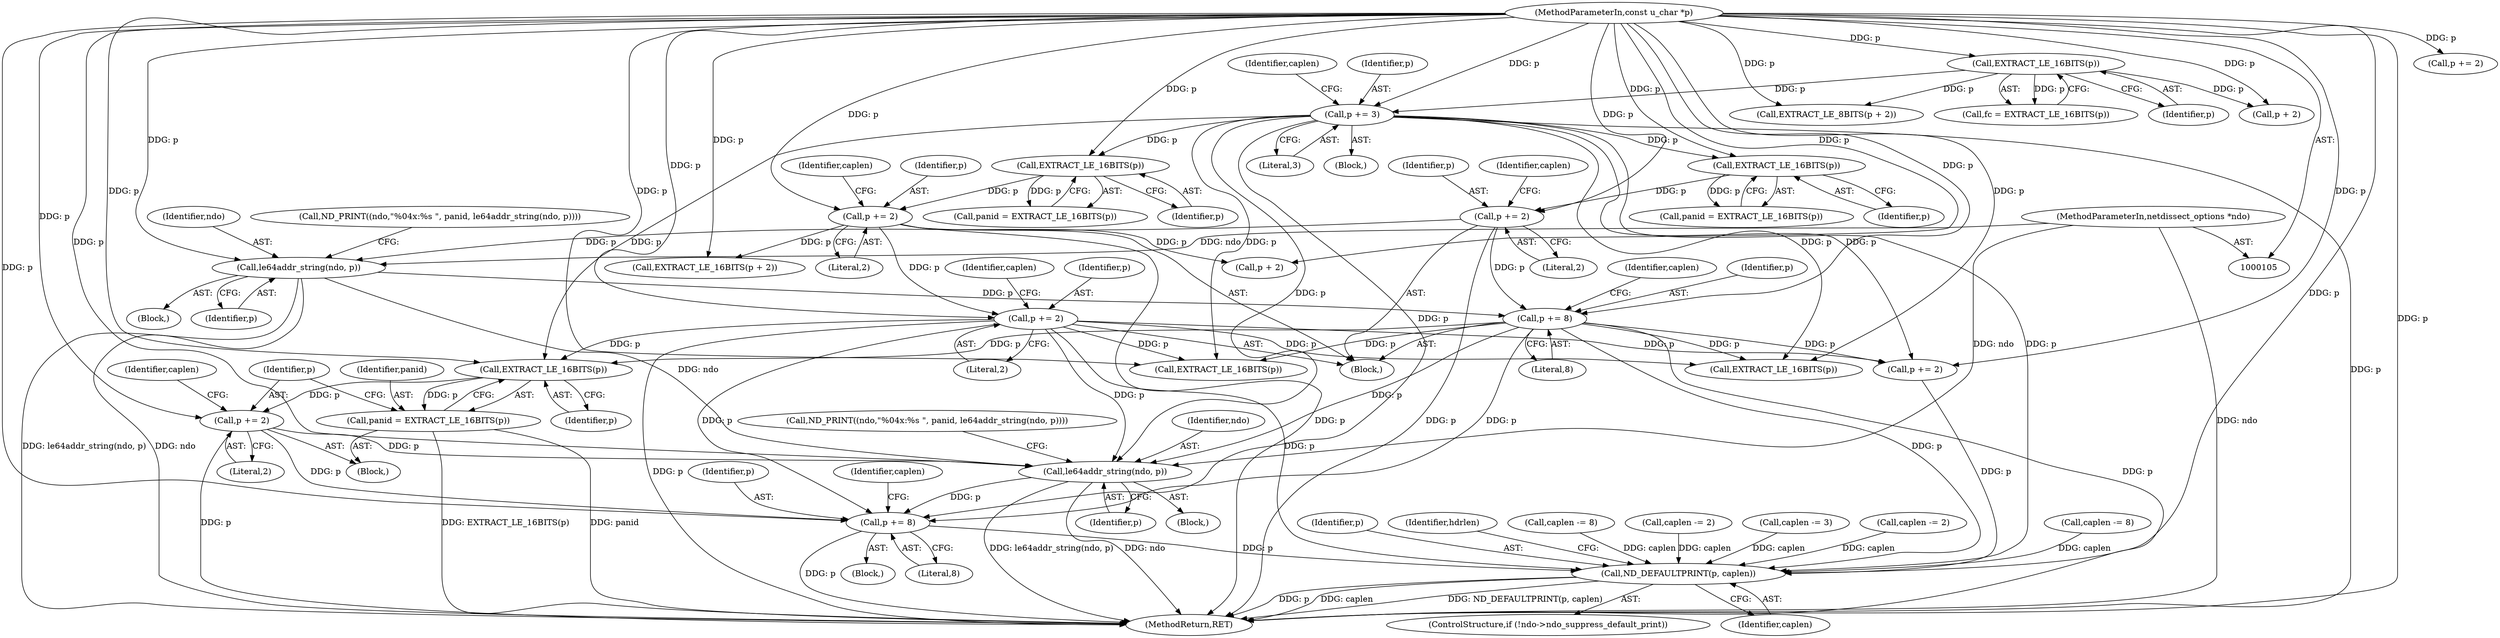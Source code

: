 digraph "0_tcpdump_a7e5f58f402e6919ec444a57946bade7dfd6b184@pointer" {
"1000447" [label="(Call,EXTRACT_LE_16BITS(p))"];
"1000259" [label="(Call,p += 2)"];
"1000224" [label="(Call,p += 2)"];
"1000222" [label="(Call,EXTRACT_LE_16BITS(p))"];
"1000147" [label="(Call,p += 3)"];
"1000108" [label="(MethodParameterIn,const u_char *p)"];
"1000139" [label="(Call,EXTRACT_LE_16BITS(p))"];
"1000319" [label="(Call,p += 8)"];
"1000285" [label="(Call,p += 2)"];
"1000283" [label="(Call,EXTRACT_LE_16BITS(p))"];
"1000316" [label="(Call,le64addr_string(ndo, p))"];
"1000106" [label="(MethodParameterIn,netdissect_options *ndo)"];
"1000445" [label="(Call,panid = EXTRACT_LE_16BITS(p))"];
"1000449" [label="(Call,p += 2)"];
"1000480" [label="(Call,le64addr_string(ndo, p))"];
"1000483" [label="(Call,p += 8)"];
"1000498" [label="(Call,ND_DEFAULTPRINT(p, caplen))"];
"1000285" [label="(Call,p += 2)"];
"1000481" [label="(Identifier,ndo)"];
"1000139" [label="(Call,EXTRACT_LE_16BITS(p))"];
"1000482" [label="(Identifier,p)"];
"1000175" [label="(Block,)"];
"1000503" [label="(MethodReturn,RET)"];
"1000382" [label="(Call,EXTRACT_LE_16BITS(p))"];
"1000224" [label="(Call,p += 2)"];
"1000287" [label="(Literal,2)"];
"1000445" [label="(Call,panid = EXTRACT_LE_16BITS(p))"];
"1000316" [label="(Call,le64addr_string(ndo, p))"];
"1000319" [label="(Call,p += 8)"];
"1000220" [label="(Call,panid = EXTRACT_LE_16BITS(p))"];
"1000321" [label="(Literal,8)"];
"1000500" [label="(Identifier,caplen)"];
"1000486" [label="(Call,caplen -= 8)"];
"1000281" [label="(Call,panid = EXTRACT_LE_16BITS(p))"];
"1000151" [label="(Identifier,caplen)"];
"1000314" [label="(Block,)"];
"1000473" [label="(Call,ND_PRINT((ndo,\"%04x:%s \", panid, le64addr_string(ndo, p))))"];
"1000446" [label="(Identifier,panid)"];
"1000223" [label="(Identifier,p)"];
"1000256" [label="(Call,p + 2)"];
"1000143" [label="(Call,EXTRACT_LE_8BITS(p + 2))"];
"1000137" [label="(Call,fc = EXTRACT_LE_16BITS(p))"];
"1000478" [label="(Block,)"];
"1000448" [label="(Identifier,p)"];
"1000483" [label="(Call,p += 8)"];
"1000222" [label="(Call,EXTRACT_LE_16BITS(p))"];
"1000284" [label="(Identifier,p)"];
"1000498" [label="(Call,ND_DEFAULTPRINT(p, caplen))"];
"1000225" [label="(Identifier,p)"];
"1000487" [label="(Identifier,caplen)"];
"1000109" [label="(Block,)"];
"1000499" [label="(Identifier,p)"];
"1000140" [label="(Identifier,p)"];
"1000323" [label="(Identifier,caplen)"];
"1000485" [label="(Literal,8)"];
"1000286" [label="(Identifier,p)"];
"1000453" [label="(Identifier,caplen)"];
"1000340" [label="(Block,)"];
"1000502" [label="(Identifier,hdrlen)"];
"1000480" [label="(Call,le64addr_string(ndo, p))"];
"1000449" [label="(Call,p += 2)"];
"1000147" [label="(Call,p += 3)"];
"1000108" [label="(MethodParameterIn,const u_char *p)"];
"1000148" [label="(Identifier,p)"];
"1000289" [label="(Identifier,caplen)"];
"1000309" [label="(Call,ND_PRINT((ndo,\"%04x:%s \", panid, le64addr_string(ndo, p))))"];
"1000320" [label="(Identifier,p)"];
"1000433" [label="(Block,)"];
"1000255" [label="(Call,EXTRACT_LE_16BITS(p + 2))"];
"1000322" [label="(Call,caplen -= 8)"];
"1000106" [label="(MethodParameterIn,netdissect_options *ndo)"];
"1000451" [label="(Literal,2)"];
"1000228" [label="(Identifier,caplen)"];
"1000149" [label="(Literal,3)"];
"1000493" [label="(ControlStructure,if (!ndo->ndo_suppress_default_print))"];
"1000263" [label="(Identifier,caplen)"];
"1000226" [label="(Literal,2)"];
"1000283" [label="(Call,EXTRACT_LE_16BITS(p))"];
"1000450" [label="(Identifier,p)"];
"1000261" [label="(Literal,2)"];
"1000260" [label="(Identifier,p)"];
"1000420" [label="(Call,caplen -= 2)"];
"1000447" [label="(Call,EXTRACT_LE_16BITS(p))"];
"1000417" [label="(Call,p += 2)"];
"1000317" [label="(Identifier,ndo)"];
"1000150" [label="(Call,caplen -= 3)"];
"1000415" [label="(Call,EXTRACT_LE_16BITS(p))"];
"1000259" [label="(Call,p += 2)"];
"1000484" [label="(Identifier,p)"];
"1000262" [label="(Call,caplen -= 2)"];
"1000384" [label="(Call,p += 2)"];
"1000318" [label="(Identifier,p)"];
"1000144" [label="(Call,p + 2)"];
"1000447" -> "1000445"  [label="AST: "];
"1000447" -> "1000448"  [label="CFG: "];
"1000448" -> "1000447"  [label="AST: "];
"1000445" -> "1000447"  [label="CFG: "];
"1000447" -> "1000445"  [label="DDG: p"];
"1000259" -> "1000447"  [label="DDG: p"];
"1000147" -> "1000447"  [label="DDG: p"];
"1000319" -> "1000447"  [label="DDG: p"];
"1000108" -> "1000447"  [label="DDG: p"];
"1000447" -> "1000449"  [label="DDG: p"];
"1000259" -> "1000175"  [label="AST: "];
"1000259" -> "1000261"  [label="CFG: "];
"1000260" -> "1000259"  [label="AST: "];
"1000261" -> "1000259"  [label="AST: "];
"1000263" -> "1000259"  [label="CFG: "];
"1000259" -> "1000503"  [label="DDG: p"];
"1000224" -> "1000259"  [label="DDG: p"];
"1000108" -> "1000259"  [label="DDG: p"];
"1000259" -> "1000382"  [label="DDG: p"];
"1000259" -> "1000415"  [label="DDG: p"];
"1000259" -> "1000417"  [label="DDG: p"];
"1000259" -> "1000480"  [label="DDG: p"];
"1000259" -> "1000483"  [label="DDG: p"];
"1000259" -> "1000498"  [label="DDG: p"];
"1000224" -> "1000175"  [label="AST: "];
"1000224" -> "1000226"  [label="CFG: "];
"1000225" -> "1000224"  [label="AST: "];
"1000226" -> "1000224"  [label="AST: "];
"1000228" -> "1000224"  [label="CFG: "];
"1000224" -> "1000503"  [label="DDG: p"];
"1000222" -> "1000224"  [label="DDG: p"];
"1000108" -> "1000224"  [label="DDG: p"];
"1000224" -> "1000255"  [label="DDG: p"];
"1000224" -> "1000256"  [label="DDG: p"];
"1000222" -> "1000220"  [label="AST: "];
"1000222" -> "1000223"  [label="CFG: "];
"1000223" -> "1000222"  [label="AST: "];
"1000220" -> "1000222"  [label="CFG: "];
"1000222" -> "1000220"  [label="DDG: p"];
"1000147" -> "1000222"  [label="DDG: p"];
"1000108" -> "1000222"  [label="DDG: p"];
"1000147" -> "1000109"  [label="AST: "];
"1000147" -> "1000149"  [label="CFG: "];
"1000148" -> "1000147"  [label="AST: "];
"1000149" -> "1000147"  [label="AST: "];
"1000151" -> "1000147"  [label="CFG: "];
"1000147" -> "1000503"  [label="DDG: p"];
"1000108" -> "1000147"  [label="DDG: p"];
"1000139" -> "1000147"  [label="DDG: p"];
"1000147" -> "1000283"  [label="DDG: p"];
"1000147" -> "1000382"  [label="DDG: p"];
"1000147" -> "1000415"  [label="DDG: p"];
"1000147" -> "1000417"  [label="DDG: p"];
"1000147" -> "1000480"  [label="DDG: p"];
"1000147" -> "1000483"  [label="DDG: p"];
"1000147" -> "1000498"  [label="DDG: p"];
"1000108" -> "1000105"  [label="AST: "];
"1000108" -> "1000503"  [label="DDG: p"];
"1000108" -> "1000139"  [label="DDG: p"];
"1000108" -> "1000143"  [label="DDG: p"];
"1000108" -> "1000144"  [label="DDG: p"];
"1000108" -> "1000255"  [label="DDG: p"];
"1000108" -> "1000256"  [label="DDG: p"];
"1000108" -> "1000283"  [label="DDG: p"];
"1000108" -> "1000285"  [label="DDG: p"];
"1000108" -> "1000316"  [label="DDG: p"];
"1000108" -> "1000319"  [label="DDG: p"];
"1000108" -> "1000382"  [label="DDG: p"];
"1000108" -> "1000384"  [label="DDG: p"];
"1000108" -> "1000415"  [label="DDG: p"];
"1000108" -> "1000417"  [label="DDG: p"];
"1000108" -> "1000449"  [label="DDG: p"];
"1000108" -> "1000480"  [label="DDG: p"];
"1000108" -> "1000483"  [label="DDG: p"];
"1000108" -> "1000498"  [label="DDG: p"];
"1000139" -> "1000137"  [label="AST: "];
"1000139" -> "1000140"  [label="CFG: "];
"1000140" -> "1000139"  [label="AST: "];
"1000137" -> "1000139"  [label="CFG: "];
"1000139" -> "1000137"  [label="DDG: p"];
"1000139" -> "1000143"  [label="DDG: p"];
"1000139" -> "1000144"  [label="DDG: p"];
"1000319" -> "1000175"  [label="AST: "];
"1000319" -> "1000321"  [label="CFG: "];
"1000320" -> "1000319"  [label="AST: "];
"1000321" -> "1000319"  [label="AST: "];
"1000323" -> "1000319"  [label="CFG: "];
"1000319" -> "1000503"  [label="DDG: p"];
"1000285" -> "1000319"  [label="DDG: p"];
"1000316" -> "1000319"  [label="DDG: p"];
"1000319" -> "1000382"  [label="DDG: p"];
"1000319" -> "1000415"  [label="DDG: p"];
"1000319" -> "1000417"  [label="DDG: p"];
"1000319" -> "1000480"  [label="DDG: p"];
"1000319" -> "1000483"  [label="DDG: p"];
"1000319" -> "1000498"  [label="DDG: p"];
"1000285" -> "1000175"  [label="AST: "];
"1000285" -> "1000287"  [label="CFG: "];
"1000286" -> "1000285"  [label="AST: "];
"1000287" -> "1000285"  [label="AST: "];
"1000289" -> "1000285"  [label="CFG: "];
"1000285" -> "1000503"  [label="DDG: p"];
"1000283" -> "1000285"  [label="DDG: p"];
"1000285" -> "1000316"  [label="DDG: p"];
"1000283" -> "1000281"  [label="AST: "];
"1000283" -> "1000284"  [label="CFG: "];
"1000284" -> "1000283"  [label="AST: "];
"1000281" -> "1000283"  [label="CFG: "];
"1000283" -> "1000281"  [label="DDG: p"];
"1000316" -> "1000314"  [label="AST: "];
"1000316" -> "1000318"  [label="CFG: "];
"1000317" -> "1000316"  [label="AST: "];
"1000318" -> "1000316"  [label="AST: "];
"1000309" -> "1000316"  [label="CFG: "];
"1000316" -> "1000503"  [label="DDG: le64addr_string(ndo, p)"];
"1000316" -> "1000503"  [label="DDG: ndo"];
"1000106" -> "1000316"  [label="DDG: ndo"];
"1000316" -> "1000480"  [label="DDG: ndo"];
"1000106" -> "1000105"  [label="AST: "];
"1000106" -> "1000503"  [label="DDG: ndo"];
"1000106" -> "1000480"  [label="DDG: ndo"];
"1000445" -> "1000433"  [label="AST: "];
"1000446" -> "1000445"  [label="AST: "];
"1000450" -> "1000445"  [label="CFG: "];
"1000445" -> "1000503"  [label="DDG: panid"];
"1000445" -> "1000503"  [label="DDG: EXTRACT_LE_16BITS(p)"];
"1000449" -> "1000433"  [label="AST: "];
"1000449" -> "1000451"  [label="CFG: "];
"1000450" -> "1000449"  [label="AST: "];
"1000451" -> "1000449"  [label="AST: "];
"1000453" -> "1000449"  [label="CFG: "];
"1000449" -> "1000503"  [label="DDG: p"];
"1000449" -> "1000480"  [label="DDG: p"];
"1000449" -> "1000483"  [label="DDG: p"];
"1000480" -> "1000478"  [label="AST: "];
"1000480" -> "1000482"  [label="CFG: "];
"1000481" -> "1000480"  [label="AST: "];
"1000482" -> "1000480"  [label="AST: "];
"1000473" -> "1000480"  [label="CFG: "];
"1000480" -> "1000503"  [label="DDG: le64addr_string(ndo, p)"];
"1000480" -> "1000503"  [label="DDG: ndo"];
"1000480" -> "1000483"  [label="DDG: p"];
"1000483" -> "1000340"  [label="AST: "];
"1000483" -> "1000485"  [label="CFG: "];
"1000484" -> "1000483"  [label="AST: "];
"1000485" -> "1000483"  [label="AST: "];
"1000487" -> "1000483"  [label="CFG: "];
"1000483" -> "1000503"  [label="DDG: p"];
"1000483" -> "1000498"  [label="DDG: p"];
"1000498" -> "1000493"  [label="AST: "];
"1000498" -> "1000500"  [label="CFG: "];
"1000499" -> "1000498"  [label="AST: "];
"1000500" -> "1000498"  [label="AST: "];
"1000502" -> "1000498"  [label="CFG: "];
"1000498" -> "1000503"  [label="DDG: ND_DEFAULTPRINT(p, caplen)"];
"1000498" -> "1000503"  [label="DDG: p"];
"1000498" -> "1000503"  [label="DDG: caplen"];
"1000417" -> "1000498"  [label="DDG: p"];
"1000150" -> "1000498"  [label="DDG: caplen"];
"1000262" -> "1000498"  [label="DDG: caplen"];
"1000420" -> "1000498"  [label="DDG: caplen"];
"1000322" -> "1000498"  [label="DDG: caplen"];
"1000486" -> "1000498"  [label="DDG: caplen"];
}
